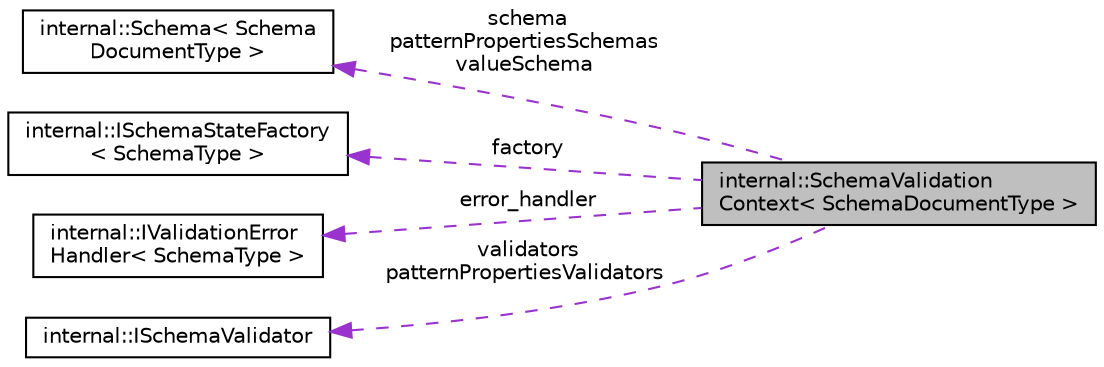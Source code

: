 digraph "internal::SchemaValidationContext&lt; SchemaDocumentType &gt;"
{
  edge [fontname="Helvetica",fontsize="10",labelfontname="Helvetica",labelfontsize="10"];
  node [fontname="Helvetica",fontsize="10",shape=record];
  rankdir="LR";
  Node1 [label="internal::SchemaValidation\lContext\< SchemaDocumentType \>",height=0.2,width=0.4,color="black", fillcolor="grey75", style="filled", fontcolor="black"];
  Node2 -> Node1 [dir="back",color="darkorchid3",fontsize="10",style="dashed",label=" schema\npatternPropertiesSchemas\nvalueSchema" ,fontname="Helvetica"];
  Node2 [label="internal::Schema\< Schema\lDocumentType \>",height=0.2,width=0.4,color="black", fillcolor="white", style="filled",URL="$classinternal_1_1Schema.html"];
  Node3 -> Node1 [dir="back",color="darkorchid3",fontsize="10",style="dashed",label=" factory" ,fontname="Helvetica"];
  Node3 [label="internal::ISchemaStateFactory\l\< SchemaType \>",height=0.2,width=0.4,color="black", fillcolor="white", style="filled",URL="$classinternal_1_1ISchemaStateFactory.html"];
  Node4 -> Node1 [dir="back",color="darkorchid3",fontsize="10",style="dashed",label=" error_handler" ,fontname="Helvetica"];
  Node4 [label="internal::IValidationError\lHandler\< SchemaType \>",height=0.2,width=0.4,color="black", fillcolor="white", style="filled",URL="$classinternal_1_1IValidationErrorHandler.html"];
  Node5 -> Node1 [dir="back",color="darkorchid3",fontsize="10",style="dashed",label=" validators\npatternPropertiesValidators" ,fontname="Helvetica"];
  Node5 [label="internal::ISchemaValidator",height=0.2,width=0.4,color="black", fillcolor="white", style="filled",URL="$classinternal_1_1ISchemaValidator.html"];
}

